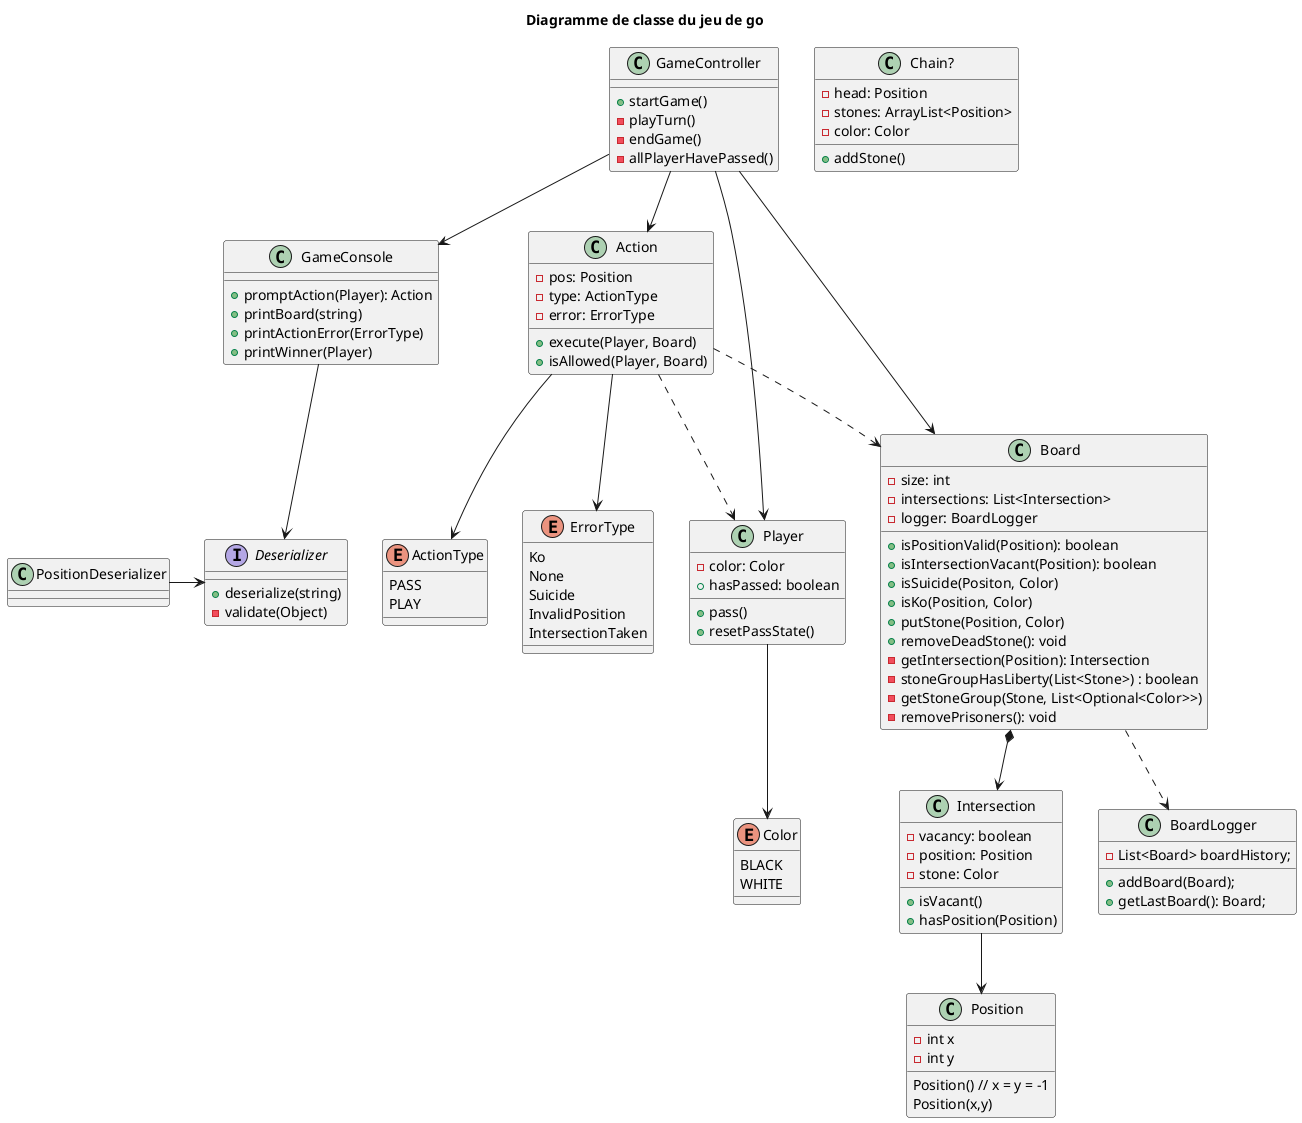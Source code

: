 @startuml

title Diagramme de classe du jeu de go

class GameController {
    + startGame()
    - playTurn()
    - endGame()
    - allPlayerHavePassed()
}

class GameConsole {
    + promptAction(Player): Action
    + printBoard(string)
    + printActionError(ErrorType)
    + printWinner(Player)
}

interface Deserializer {
    + deserialize(string)
    - validate(Object)
}

class PositionDeserializer {
}

class Action {
    - pos: Position
    - type: ActionType
    - error: ErrorType
    + execute(Player, Board)
    + isAllowed(Player, Board)
}

enum ActionType {
    PASS
    PLAY
}

enum ErrorType {
    Ko
    None
    Suicide
    InvalidPosition
    IntersectionTaken
}

class Player{
    - color: Color
    + hasPassed: boolean
    + pass()
    + resetPassState()
}

enum Color{
    BLACK
    WHITE
}

class Board {
    - size: int
    - intersections: List<Intersection>
    - logger: BoardLogger
    + isPositionValid(Position): boolean
    + isIntersectionVacant(Position): boolean
    + isSuicide(Positon, Color)
    + isKo(Position, Color)
    + putStone(Position, Color)
    + removeDeadStone(): void
    - getIntersection(Position): Intersection
    - stoneGroupHasLiberty(List<Stone>) : boolean
    - getStoneGroup(Stone, List<Optional<Color>>)
    - removePrisoners(): void
}

class BoardLogger {
    - List<Board> boardHistory;
    + addBoard(Board);
    + getLastBoard(): Board;
}

class Chain? {
- head: Position
- stones: ArrayList<Position>
- color: Color
+ addStone()
}

class Intersection {
    - vacancy: boolean
    - position: Position
    - stone: Color
    + isVacant()
    + hasPosition(Position)
}

class Position {
    Position() // x = y = -1
    Position(x,y)
    - int x
    - int y
}

Action --> ActionType
Action -.> Player
Action -.> Board
Action --> ErrorType

Intersection --> Position

Board *--> Intersection
Board -.> BoardLogger

GameController --> Action
GameController --> Board
GameController --> Player
GameController --> GameConsole

GameConsole --> Deserializer

PositionDeserializer -> Deserializer

Player --> Color

@enduml